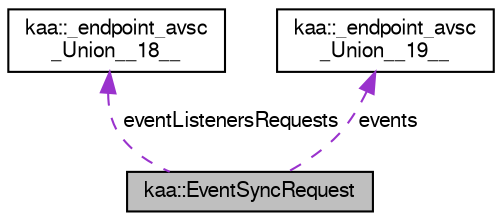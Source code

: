 digraph "kaa::EventSyncRequest"
{
  bgcolor="transparent";
  edge [fontname="FreeSans",fontsize="10",labelfontname="FreeSans",labelfontsize="10"];
  node [fontname="FreeSans",fontsize="10",shape=record];
  Node1 [label="kaa::EventSyncRequest",height=0.2,width=0.4,color="black", fillcolor="grey75", style="filled" fontcolor="black"];
  Node2 -> Node1 [dir="back",color="darkorchid3",fontsize="10",style="dashed",label=" eventListenersRequests" ,fontname="FreeSans"];
  Node2 [label="kaa::_endpoint_avsc\l_Union__18__",height=0.2,width=0.4,color="black",URL="$structkaa_1_1__endpoint__avsc__Union____18____.html"];
  Node3 -> Node1 [dir="back",color="darkorchid3",fontsize="10",style="dashed",label=" events" ,fontname="FreeSans"];
  Node3 [label="kaa::_endpoint_avsc\l_Union__19__",height=0.2,width=0.4,color="black",URL="$structkaa_1_1__endpoint__avsc__Union____19____.html"];
}
